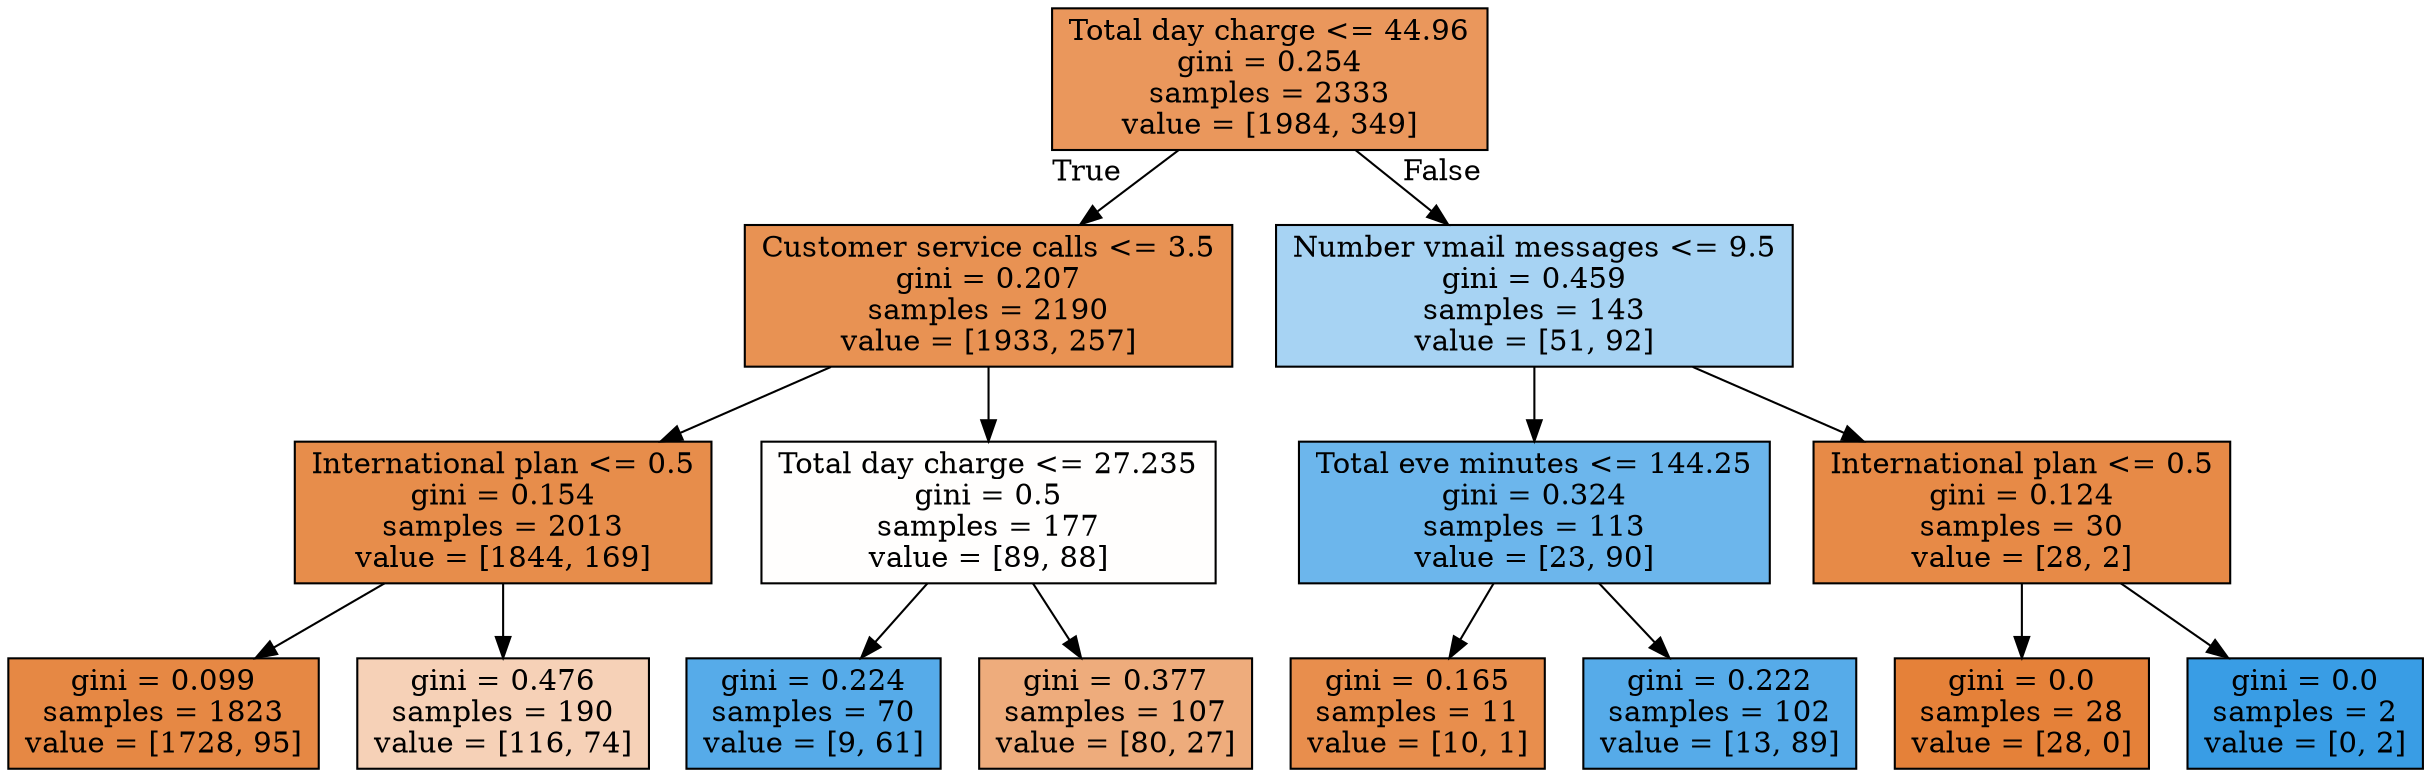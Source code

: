 digraph Tree {
node [shape=box, style="filled", color="black"] ;
0 [label="Total day charge <= 44.96\ngini = 0.254\nsamples = 2333\nvalue = [1984, 349]", fillcolor="#ea975c"] ;
1 [label="Customer service calls <= 3.5\ngini = 0.207\nsamples = 2190\nvalue = [1933, 257]", fillcolor="#e89253"] ;
0 -> 1 [labeldistance=2.5, labelangle=45, headlabel="True"] ;
2 [label="International plan <= 0.5\ngini = 0.154\nsamples = 2013\nvalue = [1844, 169]", fillcolor="#e78d4b"] ;
1 -> 2 ;
3 [label="gini = 0.099\nsamples = 1823\nvalue = [1728, 95]", fillcolor="#e68844"] ;
2 -> 3 ;
4 [label="gini = 0.476\nsamples = 190\nvalue = [116, 74]", fillcolor="#f6d1b7"] ;
2 -> 4 ;
5 [label="Total day charge <= 27.235\ngini = 0.5\nsamples = 177\nvalue = [89, 88]", fillcolor="#fffefd"] ;
1 -> 5 ;
6 [label="gini = 0.224\nsamples = 70\nvalue = [9, 61]", fillcolor="#56abe9"] ;
5 -> 6 ;
7 [label="gini = 0.377\nsamples = 107\nvalue = [80, 27]", fillcolor="#eeac7c"] ;
5 -> 7 ;
8 [label="Number vmail messages <= 9.5\ngini = 0.459\nsamples = 143\nvalue = [51, 92]", fillcolor="#a7d3f3"] ;
0 -> 8 [labeldistance=2.5, labelangle=-45, headlabel="False"] ;
9 [label="Total eve minutes <= 144.25\ngini = 0.324\nsamples = 113\nvalue = [23, 90]", fillcolor="#6cb6ec"] ;
8 -> 9 ;
10 [label="gini = 0.165\nsamples = 11\nvalue = [10, 1]", fillcolor="#e88e4d"] ;
9 -> 10 ;
11 [label="gini = 0.222\nsamples = 102\nvalue = [13, 89]", fillcolor="#56abe9"] ;
9 -> 11 ;
12 [label="International plan <= 0.5\ngini = 0.124\nsamples = 30\nvalue = [28, 2]", fillcolor="#e78a47"] ;
8 -> 12 ;
13 [label="gini = 0.0\nsamples = 28\nvalue = [28, 0]", fillcolor="#e58139"] ;
12 -> 13 ;
14 [label="gini = 0.0\nsamples = 2\nvalue = [0, 2]", fillcolor="#399de5"] ;
12 -> 14 ;
}
